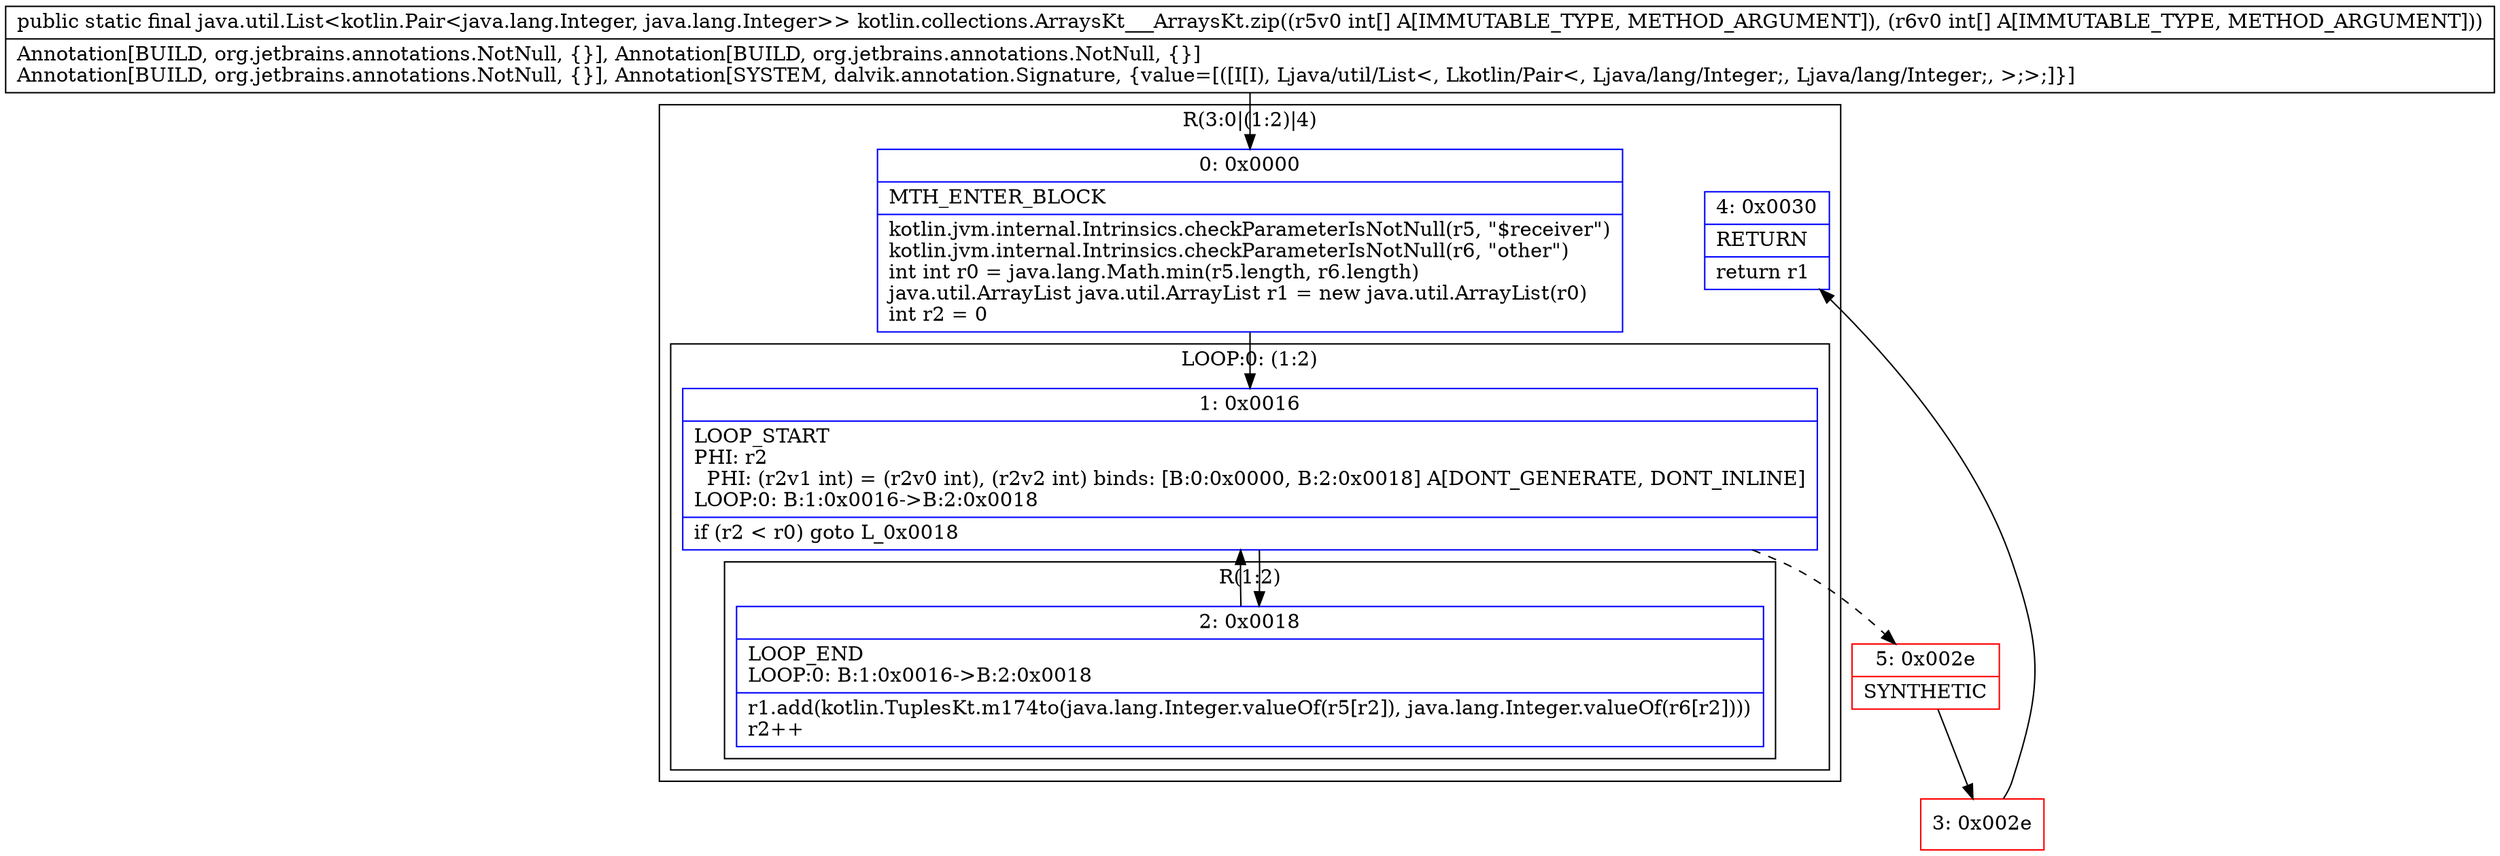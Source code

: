 digraph "CFG forkotlin.collections.ArraysKt___ArraysKt.zip([I[I)Ljava\/util\/List;" {
subgraph cluster_Region_804022044 {
label = "R(3:0|(1:2)|4)";
node [shape=record,color=blue];
Node_0 [shape=record,label="{0\:\ 0x0000|MTH_ENTER_BLOCK\l|kotlin.jvm.internal.Intrinsics.checkParameterIsNotNull(r5, \"$receiver\")\lkotlin.jvm.internal.Intrinsics.checkParameterIsNotNull(r6, \"other\")\lint int r0 = java.lang.Math.min(r5.length, r6.length)\ljava.util.ArrayList java.util.ArrayList r1 = new java.util.ArrayList(r0)\lint r2 = 0\l}"];
subgraph cluster_LoopRegion_1623229599 {
label = "LOOP:0: (1:2)";
node [shape=record,color=blue];
Node_1 [shape=record,label="{1\:\ 0x0016|LOOP_START\lPHI: r2 \l  PHI: (r2v1 int) = (r2v0 int), (r2v2 int) binds: [B:0:0x0000, B:2:0x0018] A[DONT_GENERATE, DONT_INLINE]\lLOOP:0: B:1:0x0016\-\>B:2:0x0018\l|if (r2 \< r0) goto L_0x0018\l}"];
subgraph cluster_Region_1977560292 {
label = "R(1:2)";
node [shape=record,color=blue];
Node_2 [shape=record,label="{2\:\ 0x0018|LOOP_END\lLOOP:0: B:1:0x0016\-\>B:2:0x0018\l|r1.add(kotlin.TuplesKt.m174to(java.lang.Integer.valueOf(r5[r2]), java.lang.Integer.valueOf(r6[r2])))\lr2++\l}"];
}
}
Node_4 [shape=record,label="{4\:\ 0x0030|RETURN\l|return r1\l}"];
}
Node_3 [shape=record,color=red,label="{3\:\ 0x002e}"];
Node_5 [shape=record,color=red,label="{5\:\ 0x002e|SYNTHETIC\l}"];
MethodNode[shape=record,label="{public static final java.util.List\<kotlin.Pair\<java.lang.Integer, java.lang.Integer\>\> kotlin.collections.ArraysKt___ArraysKt.zip((r5v0 int[] A[IMMUTABLE_TYPE, METHOD_ARGUMENT]), (r6v0 int[] A[IMMUTABLE_TYPE, METHOD_ARGUMENT]))  | Annotation[BUILD, org.jetbrains.annotations.NotNull, \{\}], Annotation[BUILD, org.jetbrains.annotations.NotNull, \{\}]\lAnnotation[BUILD, org.jetbrains.annotations.NotNull, \{\}], Annotation[SYSTEM, dalvik.annotation.Signature, \{value=[([I[I), Ljava\/util\/List\<, Lkotlin\/Pair\<, Ljava\/lang\/Integer;, Ljava\/lang\/Integer;, \>;\>;]\}]\l}"];
MethodNode -> Node_0;
Node_0 -> Node_1;
Node_1 -> Node_2;
Node_1 -> Node_5[style=dashed];
Node_2 -> Node_1;
Node_3 -> Node_4;
Node_5 -> Node_3;
}

